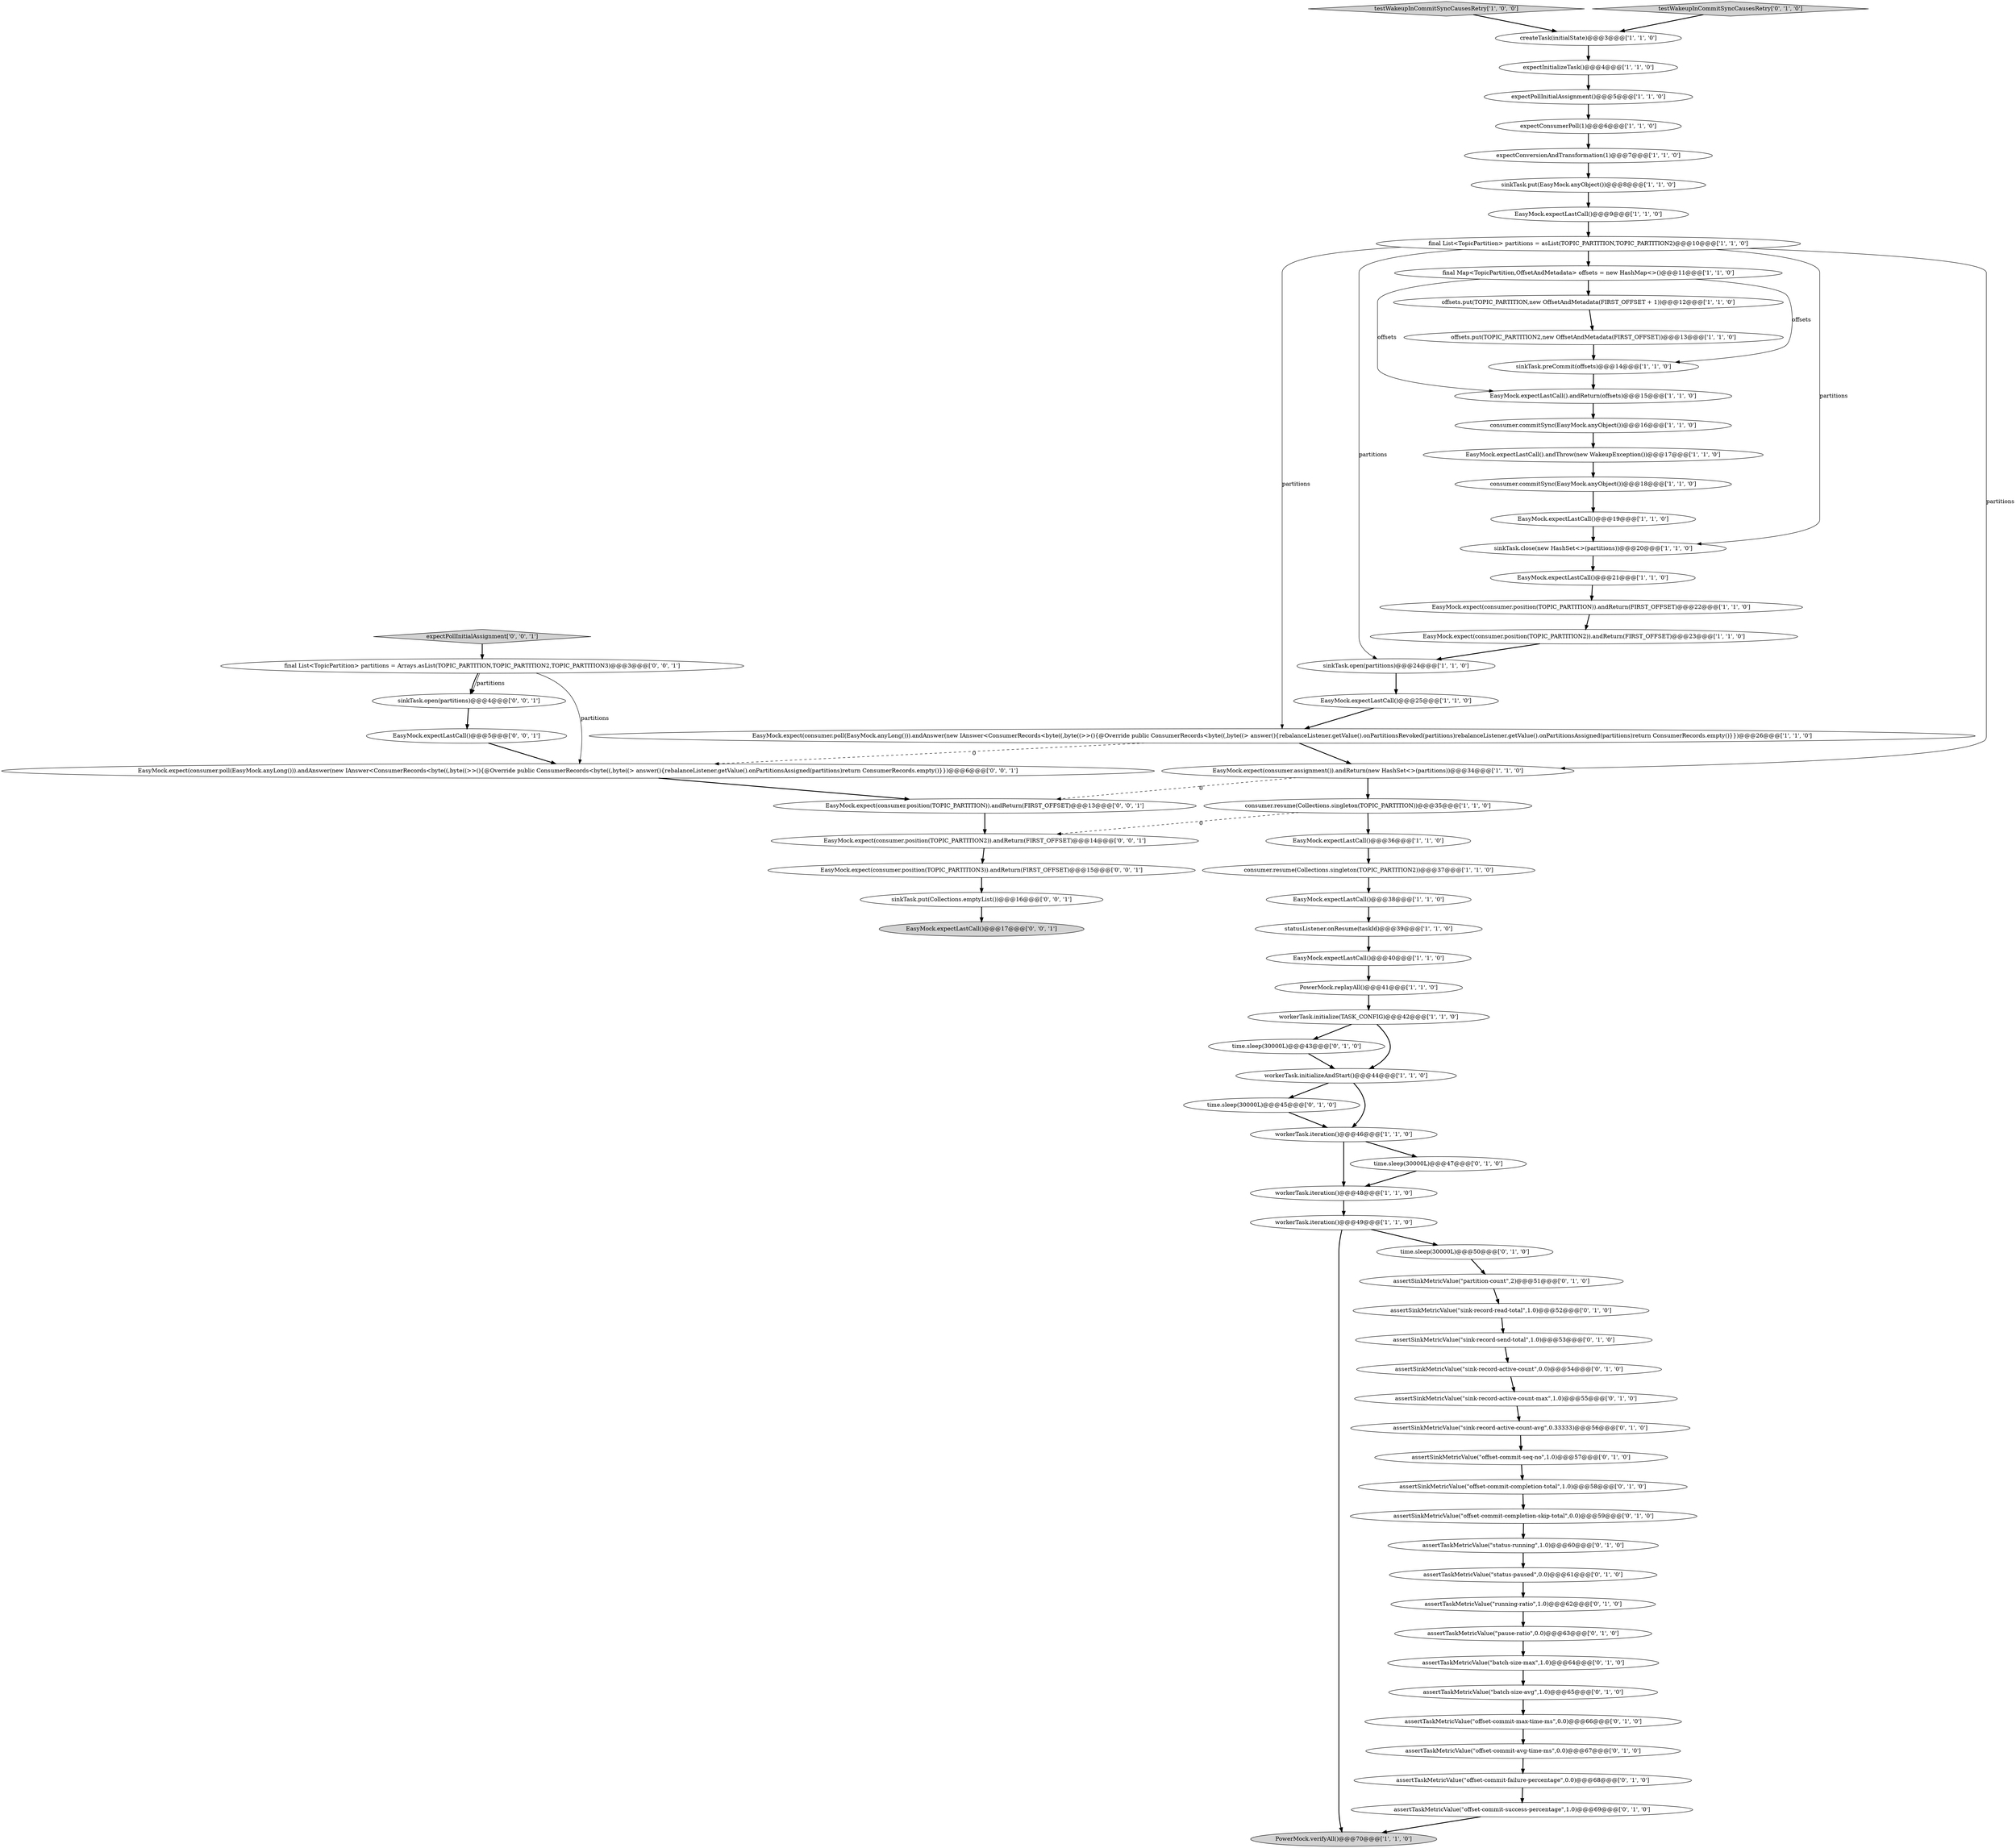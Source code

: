 digraph {
34 [style = filled, label = "EasyMock.expect(consumer.assignment()).andReturn(new HashSet<>(partitions))@@@34@@@['1', '1', '0']", fillcolor = white, shape = ellipse image = "AAA0AAABBB1BBB"];
58 [style = filled, label = "assertSinkMetricValue(\"sink-record-read-total\",1.0)@@@52@@@['0', '1', '0']", fillcolor = white, shape = ellipse image = "AAA1AAABBB2BBB"];
10 [style = filled, label = "EasyMock.expect(consumer.position(TOPIC_PARTITION2)).andReturn(FIRST_OFFSET)@@@23@@@['1', '1', '0']", fillcolor = white, shape = ellipse image = "AAA0AAABBB1BBB"];
67 [style = filled, label = "EasyMock.expect(consumer.position(TOPIC_PARTITION2)).andReturn(FIRST_OFFSET)@@@14@@@['0', '0', '1']", fillcolor = white, shape = ellipse image = "AAA0AAABBB3BBB"];
65 [style = filled, label = "EasyMock.expectLastCall()@@@5@@@['0', '0', '1']", fillcolor = white, shape = ellipse image = "AAA0AAABBB3BBB"];
2 [style = filled, label = "sinkTask.put(EasyMock.anyObject())@@@8@@@['1', '1', '0']", fillcolor = white, shape = ellipse image = "AAA0AAABBB1BBB"];
6 [style = filled, label = "workerTask.iteration()@@@48@@@['1', '1', '0']", fillcolor = white, shape = ellipse image = "AAA0AAABBB1BBB"];
39 [style = filled, label = "assertSinkMetricValue(\"offset-commit-seq-no\",1.0)@@@57@@@['0', '1', '0']", fillcolor = white, shape = ellipse image = "AAA1AAABBB2BBB"];
49 [style = filled, label = "time.sleep(30000L)@@@47@@@['0', '1', '0']", fillcolor = white, shape = ellipse image = "AAA1AAABBB2BBB"];
12 [style = filled, label = "EasyMock.expectLastCall()@@@21@@@['1', '1', '0']", fillcolor = white, shape = ellipse image = "AAA0AAABBB1BBB"];
44 [style = filled, label = "assertSinkMetricValue(\"offset-commit-completion-skip-total\",0.0)@@@59@@@['0', '1', '0']", fillcolor = white, shape = ellipse image = "AAA1AAABBB2BBB"];
25 [style = filled, label = "EasyMock.expectLastCall()@@@9@@@['1', '1', '0']", fillcolor = white, shape = ellipse image = "AAA0AAABBB1BBB"];
61 [style = filled, label = "assertTaskMetricValue(\"batch-size-avg\",1.0)@@@65@@@['0', '1', '0']", fillcolor = white, shape = ellipse image = "AAA1AAABBB2BBB"];
30 [style = filled, label = "EasyMock.expectLastCall().andThrow(new WakeupException())@@@17@@@['1', '1', '0']", fillcolor = white, shape = ellipse image = "AAA0AAABBB1BBB"];
21 [style = filled, label = "EasyMock.expectLastCall()@@@19@@@['1', '1', '0']", fillcolor = white, shape = ellipse image = "AAA0AAABBB1BBB"];
23 [style = filled, label = "PowerMock.verifyAll()@@@70@@@['1', '1', '0']", fillcolor = lightgray, shape = ellipse image = "AAA0AAABBB1BBB"];
4 [style = filled, label = "workerTask.initialize(TASK_CONFIG)@@@42@@@['1', '1', '0']", fillcolor = white, shape = ellipse image = "AAA0AAABBB1BBB"];
50 [style = filled, label = "time.sleep(30000L)@@@45@@@['0', '1', '0']", fillcolor = white, shape = ellipse image = "AAA1AAABBB2BBB"];
62 [style = filled, label = "assertSinkMetricValue(\"partition-count\",2)@@@51@@@['0', '1', '0']", fillcolor = white, shape = ellipse image = "AAA1AAABBB2BBB"];
63 [style = filled, label = "EasyMock.expect(consumer.position(TOPIC_PARTITION3)).andReturn(FIRST_OFFSET)@@@15@@@['0', '0', '1']", fillcolor = white, shape = ellipse image = "AAA0AAABBB3BBB"];
51 [style = filled, label = "assertSinkMetricValue(\"sink-record-active-count\",0.0)@@@54@@@['0', '1', '0']", fillcolor = white, shape = ellipse image = "AAA1AAABBB2BBB"];
64 [style = filled, label = "sinkTask.put(Collections.emptyList())@@@16@@@['0', '0', '1']", fillcolor = white, shape = ellipse image = "AAA0AAABBB3BBB"];
71 [style = filled, label = "EasyMock.expectLastCall()@@@17@@@['0', '0', '1']", fillcolor = lightgray, shape = ellipse image = "AAA0AAABBB3BBB"];
52 [style = filled, label = "time.sleep(30000L)@@@43@@@['0', '1', '0']", fillcolor = white, shape = ellipse image = "AAA1AAABBB2BBB"];
5 [style = filled, label = "workerTask.iteration()@@@46@@@['1', '1', '0']", fillcolor = white, shape = ellipse image = "AAA0AAABBB1BBB"];
66 [style = filled, label = "sinkTask.open(partitions)@@@4@@@['0', '0', '1']", fillcolor = white, shape = ellipse image = "AAA0AAABBB3BBB"];
26 [style = filled, label = "sinkTask.preCommit(offsets)@@@14@@@['1', '1', '0']", fillcolor = white, shape = ellipse image = "AAA0AAABBB1BBB"];
15 [style = filled, label = "final List<TopicPartition> partitions = asList(TOPIC_PARTITION,TOPIC_PARTITION2)@@@10@@@['1', '1', '0']", fillcolor = white, shape = ellipse image = "AAA0AAABBB1BBB"];
16 [style = filled, label = "EasyMock.expect(consumer.position(TOPIC_PARTITION)).andReturn(FIRST_OFFSET)@@@22@@@['1', '1', '0']", fillcolor = white, shape = ellipse image = "AAA0AAABBB1BBB"];
35 [style = filled, label = "consumer.resume(Collections.singleton(TOPIC_PARTITION2))@@@37@@@['1', '1', '0']", fillcolor = white, shape = ellipse image = "AAA0AAABBB1BBB"];
60 [style = filled, label = "assertSinkMetricValue(\"sink-record-active-count-max\",1.0)@@@55@@@['0', '1', '0']", fillcolor = white, shape = ellipse image = "AAA1AAABBB2BBB"];
11 [style = filled, label = "EasyMock.expectLastCall()@@@25@@@['1', '1', '0']", fillcolor = white, shape = ellipse image = "AAA0AAABBB1BBB"];
41 [style = filled, label = "assertTaskMetricValue(\"offset-commit-failure-percentage\",0.0)@@@68@@@['0', '1', '0']", fillcolor = white, shape = ellipse image = "AAA1AAABBB2BBB"];
42 [style = filled, label = "assertTaskMetricValue(\"status-paused\",0.0)@@@61@@@['0', '1', '0']", fillcolor = white, shape = ellipse image = "AAA1AAABBB2BBB"];
17 [style = filled, label = "consumer.resume(Collections.singleton(TOPIC_PARTITION))@@@35@@@['1', '1', '0']", fillcolor = white, shape = ellipse image = "AAA0AAABBB1BBB"];
14 [style = filled, label = "statusListener.onResume(taskId)@@@39@@@['1', '1', '0']", fillcolor = white, shape = ellipse image = "AAA0AAABBB1BBB"];
46 [style = filled, label = "assertTaskMetricValue(\"offset-commit-max-time-ms\",0.0)@@@66@@@['0', '1', '0']", fillcolor = white, shape = ellipse image = "AAA1AAABBB2BBB"];
19 [style = filled, label = "expectConversionAndTransformation(1)@@@7@@@['1', '1', '0']", fillcolor = white, shape = ellipse image = "AAA0AAABBB1BBB"];
31 [style = filled, label = "expectPollInitialAssignment()@@@5@@@['1', '1', '0']", fillcolor = white, shape = ellipse image = "AAA0AAABBB1BBB"];
40 [style = filled, label = "assertSinkMetricValue(\"sink-record-active-count-avg\",0.33333)@@@56@@@['0', '1', '0']", fillcolor = white, shape = ellipse image = "AAA1AAABBB2BBB"];
47 [style = filled, label = "assertTaskMetricValue(\"offset-commit-success-percentage\",1.0)@@@69@@@['0', '1', '0']", fillcolor = white, shape = ellipse image = "AAA1AAABBB2BBB"];
32 [style = filled, label = "createTask(initialState)@@@3@@@['1', '1', '0']", fillcolor = white, shape = ellipse image = "AAA0AAABBB1BBB"];
20 [style = filled, label = "sinkTask.open(partitions)@@@24@@@['1', '1', '0']", fillcolor = white, shape = ellipse image = "AAA0AAABBB1BBB"];
28 [style = filled, label = "offsets.put(TOPIC_PARTITION2,new OffsetAndMetadata(FIRST_OFFSET))@@@13@@@['1', '1', '0']", fillcolor = white, shape = ellipse image = "AAA0AAABBB1BBB"];
7 [style = filled, label = "testWakeupInCommitSyncCausesRetry['1', '0', '0']", fillcolor = lightgray, shape = diamond image = "AAA0AAABBB1BBB"];
56 [style = filled, label = "assertTaskMetricValue(\"pause-ratio\",0.0)@@@63@@@['0', '1', '0']", fillcolor = white, shape = ellipse image = "AAA1AAABBB2BBB"];
36 [style = filled, label = "expectInitializeTask()@@@4@@@['1', '1', '0']", fillcolor = white, shape = ellipse image = "AAA0AAABBB1BBB"];
69 [style = filled, label = "EasyMock.expect(consumer.position(TOPIC_PARTITION)).andReturn(FIRST_OFFSET)@@@13@@@['0', '0', '1']", fillcolor = white, shape = ellipse image = "AAA0AAABBB3BBB"];
24 [style = filled, label = "final Map<TopicPartition,OffsetAndMetadata> offsets = new HashMap<>()@@@11@@@['1', '1', '0']", fillcolor = white, shape = ellipse image = "AAA0AAABBB1BBB"];
27 [style = filled, label = "consumer.commitSync(EasyMock.anyObject())@@@18@@@['1', '1', '0']", fillcolor = white, shape = ellipse image = "AAA0AAABBB1BBB"];
54 [style = filled, label = "assertTaskMetricValue(\"running-ratio\",1.0)@@@62@@@['0', '1', '0']", fillcolor = white, shape = ellipse image = "AAA1AAABBB2BBB"];
53 [style = filled, label = "assertTaskMetricValue(\"status-running\",1.0)@@@60@@@['0', '1', '0']", fillcolor = white, shape = ellipse image = "AAA1AAABBB2BBB"];
13 [style = filled, label = "offsets.put(TOPIC_PARTITION,new OffsetAndMetadata(FIRST_OFFSET + 1))@@@12@@@['1', '1', '0']", fillcolor = white, shape = ellipse image = "AAA0AAABBB1BBB"];
3 [style = filled, label = "EasyMock.expectLastCall()@@@38@@@['1', '1', '0']", fillcolor = white, shape = ellipse image = "AAA0AAABBB1BBB"];
48 [style = filled, label = "time.sleep(30000L)@@@50@@@['0', '1', '0']", fillcolor = white, shape = ellipse image = "AAA1AAABBB2BBB"];
70 [style = filled, label = "final List<TopicPartition> partitions = Arrays.asList(TOPIC_PARTITION,TOPIC_PARTITION2,TOPIC_PARTITION3)@@@3@@@['0', '0', '1']", fillcolor = white, shape = ellipse image = "AAA0AAABBB3BBB"];
38 [style = filled, label = "EasyMock.expectLastCall()@@@40@@@['1', '1', '0']", fillcolor = white, shape = ellipse image = "AAA0AAABBB1BBB"];
22 [style = filled, label = "workerTask.initializeAndStart()@@@44@@@['1', '1', '0']", fillcolor = white, shape = ellipse image = "AAA0AAABBB1BBB"];
29 [style = filled, label = "EasyMock.expectLastCall().andReturn(offsets)@@@15@@@['1', '1', '0']", fillcolor = white, shape = ellipse image = "AAA0AAABBB1BBB"];
68 [style = filled, label = "EasyMock.expect(consumer.poll(EasyMock.anyLong())).andAnswer(new IAnswer<ConsumerRecords<byte((,byte((>>(){@Override public ConsumerRecords<byte((,byte((> answer(){rebalanceListener.getValue().onPartitionsAssigned(partitions)return ConsumerRecords.empty()}})@@@6@@@['0', '0', '1']", fillcolor = white, shape = ellipse image = "AAA0AAABBB3BBB"];
57 [style = filled, label = "assertSinkMetricValue(\"offset-commit-completion-total\",1.0)@@@58@@@['0', '1', '0']", fillcolor = white, shape = ellipse image = "AAA1AAABBB2BBB"];
1 [style = filled, label = "PowerMock.replayAll()@@@41@@@['1', '1', '0']", fillcolor = white, shape = ellipse image = "AAA0AAABBB1BBB"];
9 [style = filled, label = "expectConsumerPoll(1)@@@6@@@['1', '1', '0']", fillcolor = white, shape = ellipse image = "AAA0AAABBB1BBB"];
43 [style = filled, label = "assertTaskMetricValue(\"offset-commit-avg-time-ms\",0.0)@@@67@@@['0', '1', '0']", fillcolor = white, shape = ellipse image = "AAA1AAABBB2BBB"];
72 [style = filled, label = "expectPollInitialAssignment['0', '0', '1']", fillcolor = lightgray, shape = diamond image = "AAA0AAABBB3BBB"];
0 [style = filled, label = "EasyMock.expectLastCall()@@@36@@@['1', '1', '0']", fillcolor = white, shape = ellipse image = "AAA0AAABBB1BBB"];
59 [style = filled, label = "assertSinkMetricValue(\"sink-record-send-total\",1.0)@@@53@@@['0', '1', '0']", fillcolor = white, shape = ellipse image = "AAA1AAABBB2BBB"];
45 [style = filled, label = "assertTaskMetricValue(\"batch-size-max\",1.0)@@@64@@@['0', '1', '0']", fillcolor = white, shape = ellipse image = "AAA1AAABBB2BBB"];
37 [style = filled, label = "EasyMock.expect(consumer.poll(EasyMock.anyLong())).andAnswer(new IAnswer<ConsumerRecords<byte((,byte((>>(){@Override public ConsumerRecords<byte((,byte((> answer(){rebalanceListener.getValue().onPartitionsRevoked(partitions)rebalanceListener.getValue().onPartitionsAssigned(partitions)return ConsumerRecords.empty()}})@@@26@@@['1', '1', '0']", fillcolor = white, shape = ellipse image = "AAA0AAABBB1BBB"];
55 [style = filled, label = "testWakeupInCommitSyncCausesRetry['0', '1', '0']", fillcolor = lightgray, shape = diamond image = "AAA0AAABBB2BBB"];
33 [style = filled, label = "sinkTask.close(new HashSet<>(partitions))@@@20@@@['1', '1', '0']", fillcolor = white, shape = ellipse image = "AAA0AAABBB1BBB"];
8 [style = filled, label = "consumer.commitSync(EasyMock.anyObject())@@@16@@@['1', '1', '0']", fillcolor = white, shape = ellipse image = "AAA0AAABBB1BBB"];
18 [style = filled, label = "workerTask.iteration()@@@49@@@['1', '1', '0']", fillcolor = white, shape = ellipse image = "AAA0AAABBB1BBB"];
56->45 [style = bold, label=""];
24->13 [style = bold, label=""];
24->26 [style = solid, label="offsets"];
29->8 [style = bold, label=""];
41->47 [style = bold, label=""];
28->26 [style = bold, label=""];
54->56 [style = bold, label=""];
4->22 [style = bold, label=""];
12->16 [style = bold, label=""];
30->27 [style = bold, label=""];
43->41 [style = bold, label=""];
52->22 [style = bold, label=""];
48->62 [style = bold, label=""];
65->68 [style = bold, label=""];
22->50 [style = bold, label=""];
40->39 [style = bold, label=""];
63->64 [style = bold, label=""];
45->61 [style = bold, label=""];
18->48 [style = bold, label=""];
34->69 [style = dashed, label="0"];
33->12 [style = bold, label=""];
5->6 [style = bold, label=""];
58->59 [style = bold, label=""];
27->21 [style = bold, label=""];
35->3 [style = bold, label=""];
57->44 [style = bold, label=""];
3->14 [style = bold, label=""];
42->54 [style = bold, label=""];
70->66 [style = bold, label=""];
39->57 [style = bold, label=""];
55->32 [style = bold, label=""];
13->28 [style = bold, label=""];
34->17 [style = bold, label=""];
37->34 [style = bold, label=""];
7->32 [style = bold, label=""];
70->66 [style = solid, label="partitions"];
47->23 [style = bold, label=""];
4->52 [style = bold, label=""];
67->63 [style = bold, label=""];
15->33 [style = solid, label="partitions"];
1->4 [style = bold, label=""];
66->65 [style = bold, label=""];
11->37 [style = bold, label=""];
19->2 [style = bold, label=""];
8->30 [style = bold, label=""];
25->15 [style = bold, label=""];
64->71 [style = bold, label=""];
5->49 [style = bold, label=""];
15->34 [style = solid, label="partitions"];
46->43 [style = bold, label=""];
50->5 [style = bold, label=""];
20->11 [style = bold, label=""];
10->20 [style = bold, label=""];
9->19 [style = bold, label=""];
6->18 [style = bold, label=""];
15->20 [style = solid, label="partitions"];
49->6 [style = bold, label=""];
68->69 [style = bold, label=""];
59->51 [style = bold, label=""];
21->33 [style = bold, label=""];
37->68 [style = dashed, label="0"];
60->40 [style = bold, label=""];
38->1 [style = bold, label=""];
15->24 [style = bold, label=""];
16->10 [style = bold, label=""];
44->53 [style = bold, label=""];
17->67 [style = dashed, label="0"];
24->29 [style = solid, label="offsets"];
26->29 [style = bold, label=""];
17->0 [style = bold, label=""];
18->23 [style = bold, label=""];
14->38 [style = bold, label=""];
22->5 [style = bold, label=""];
0->35 [style = bold, label=""];
69->67 [style = bold, label=""];
31->9 [style = bold, label=""];
53->42 [style = bold, label=""];
2->25 [style = bold, label=""];
70->68 [style = solid, label="partitions"];
51->60 [style = bold, label=""];
32->36 [style = bold, label=""];
61->46 [style = bold, label=""];
36->31 [style = bold, label=""];
15->37 [style = solid, label="partitions"];
72->70 [style = bold, label=""];
62->58 [style = bold, label=""];
}
